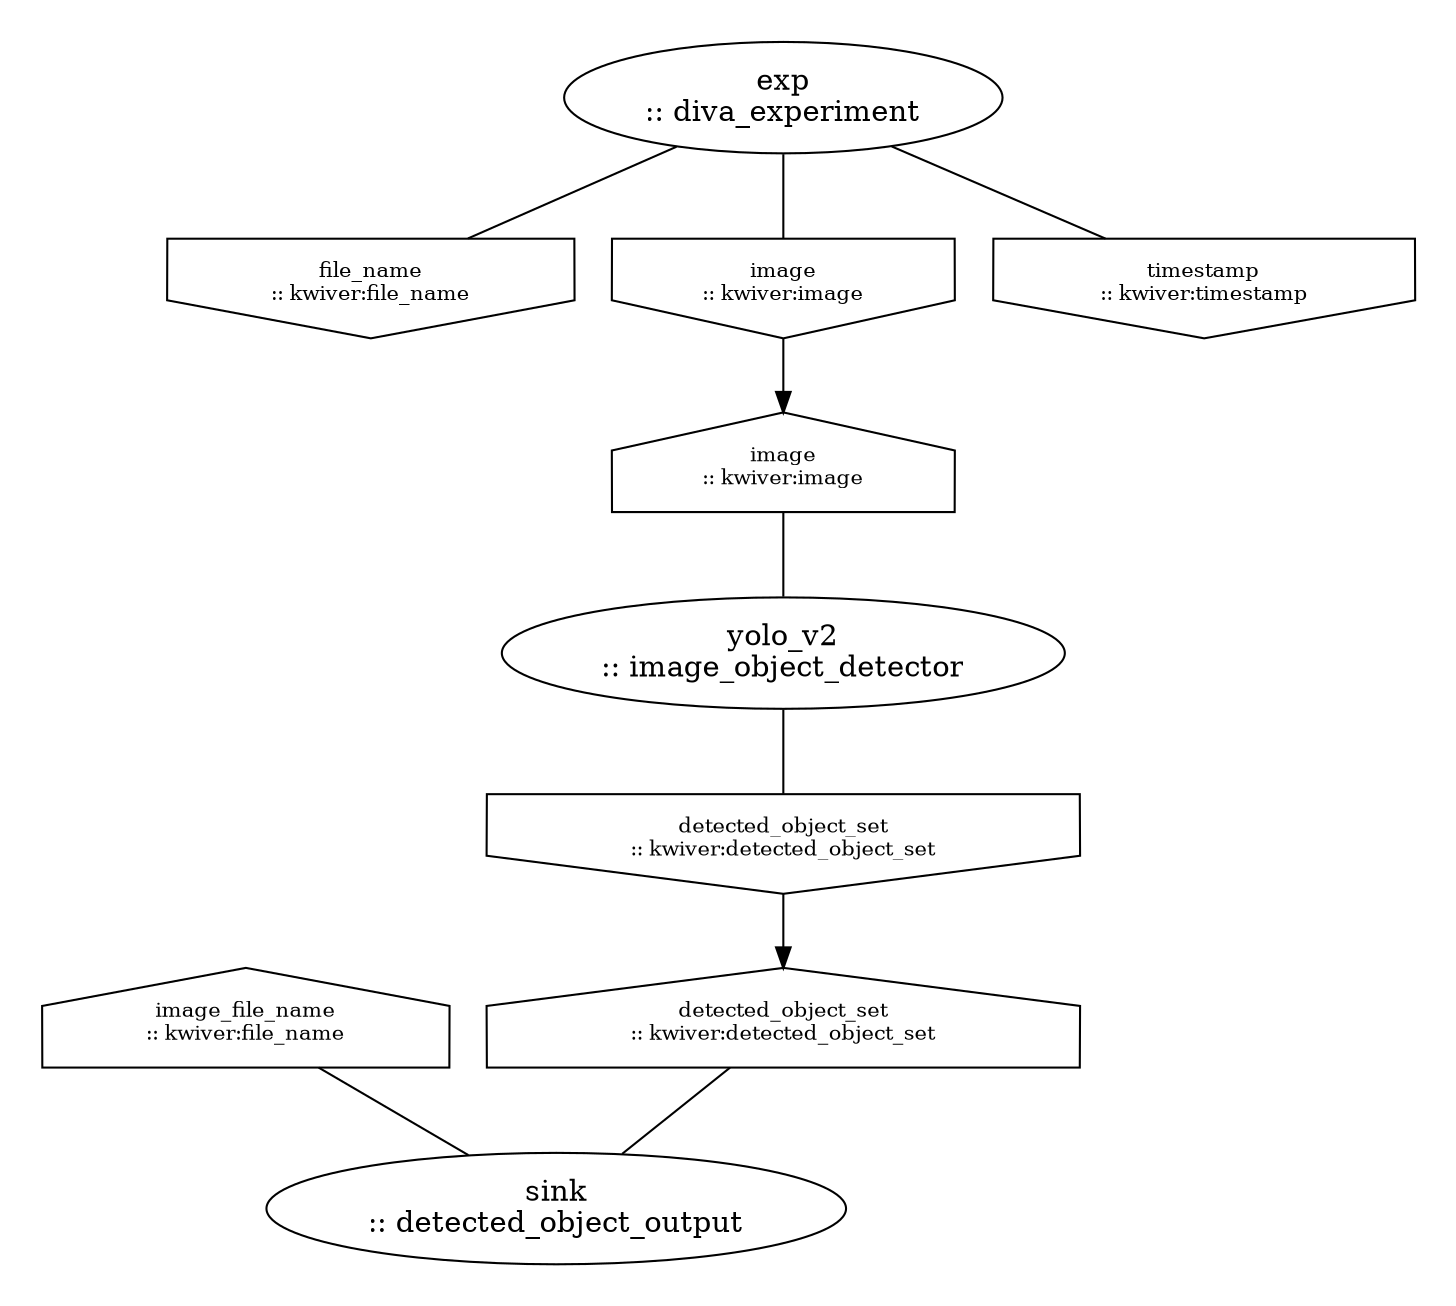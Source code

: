 strict digraph "unnamed" {
clusterrank=local;

subgraph "cluster_exp" {
color=white;style=filled;fillcolor=white;

"exp_main" [label="exp\n:: diva_experiment",shape=ellipse,rank=same];


"exp_output_file_name" [label="file_name\n:: kwiver:file_name",shape=invhouse,rank=same,fontsize=10];
"exp_main" -> "exp_output_file_name" [arrowhead=none,color=black];
"exp_output_image" [label="image\n:: kwiver:image",shape=invhouse,rank=same,fontsize=10];
"exp_main" -> "exp_output_image" [arrowhead=none,color=black];
"exp_output_timestamp" [label="timestamp\n:: kwiver:timestamp",shape=invhouse,rank=same,fontsize=10];
"exp_main" -> "exp_output_timestamp" [arrowhead=none,color=black];

}

subgraph "cluster_sink" {
color=white;style=filled;fillcolor=white;

"sink_main" [label="sink\n:: detected_object_output",shape=ellipse,rank=same];

"sink_input_detected_object_set" [label="detected_object_set\n:: kwiver:detected_object_set",shape=house,rank=same,fontsize=10];
"sink_input_detected_object_set" -> "sink_main" [arrowhead=none,color=black];
"sink_input_image_file_name" [label="image_file_name\n:: kwiver:file_name",shape=house,rank=same,fontsize=10];
"sink_input_image_file_name" -> "sink_main" [arrowhead=none,color=black];


}

subgraph "cluster_yolo_v2" {
color=white;style=filled;fillcolor=white;

"yolo_v2_main" [label="yolo_v2\n:: image_object_detector",shape=ellipse,rank=same];

"yolo_v2_input_image" [label="image\n:: kwiver:image",shape=house,rank=same,fontsize=10];
"yolo_v2_input_image" -> "yolo_v2_main" [arrowhead=none,color=black];

"yolo_v2_output_detected_object_set" [label="detected_object_set\n:: kwiver:detected_object_set",shape=invhouse,rank=same,fontsize=10];
"yolo_v2_main" -> "yolo_v2_output_detected_object_set" [arrowhead=none,color=black];

}

"exp_output_image" -> "yolo_v2_input_image" [minlen=1,color=black,weight=1];
"yolo_v2_output_detected_object_set" -> "sink_input_detected_object_set" [minlen=1,color=black,weight=1];

}
